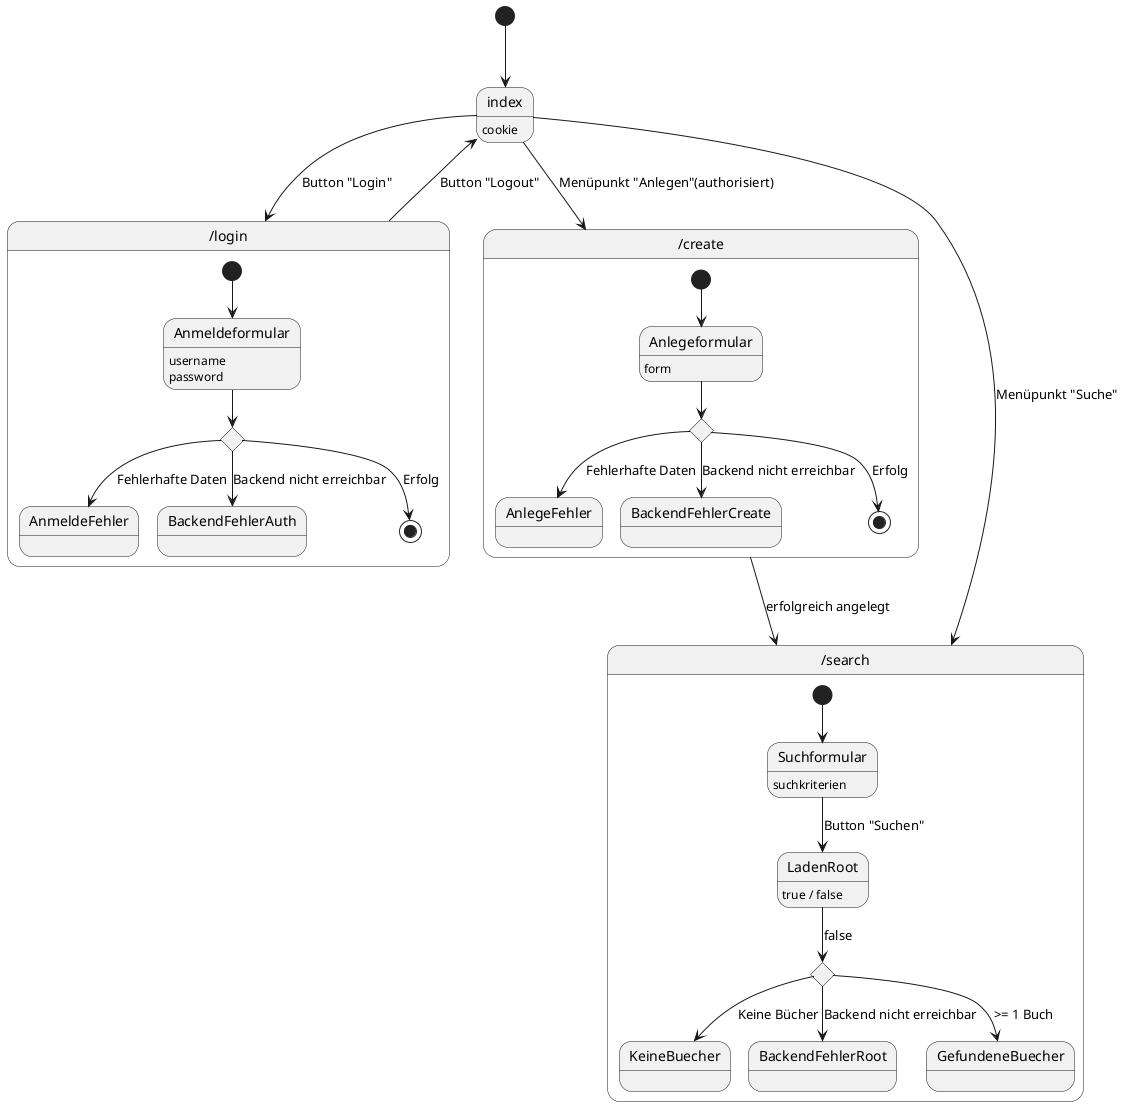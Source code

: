 @startuml Zustandsdiagramm

[*] --> index
index: cookie

state "/login" as auth {
    Anmeldeformular: username
    Anmeldeformular: password
    state Anmeldergebnis <<choice>>

    [*] --> Anmeldeformular
    Anmeldeformular --> Anmeldergebnis
    Anmeldergebnis --> AnmeldeFehler: Fehlerhafte Daten
    Anmeldergebnis --> BackendFehlerAuth: Backend nicht erreichbar
    Anmeldergebnis --> [*]: Erfolg
}

state "/create" as create {
    Anlegeformular: form
    state Anmeldeergebnis <<choice>>

    [*] --> Anlegeformular
    Anlegeformular --> Anmeldeergebnis
    Anmeldeergebnis --> AnlegeFehler: Fehlerhafte Daten
    Anmeldeergebnis --> BackendFehlerCreate: Backend nicht erreichbar
    Anmeldeergebnis --> [*]: Erfolg
}
state "/search" as search {

    state Suchergebnis <<choice>>

    [*] --> Suchformular
     Suchformular: suchkriterien
        LadenRoot: true / false
        state Suchergebnis <<choice>>


        Suchformular --> LadenRoot: Button "Suchen"
        LadenRoot --> Suchergebnis: false
        Suchergebnis --> KeineBuecher: Keine Bücher
        Suchergebnis --> BackendFehlerRoot: Backend nicht erreichbar
        Suchergebnis --> GefundeneBuecher: >= 1 Buch

}



index --> auth: Button "Login"
auth --> index : Button "Logout"
index --> create: Menüpunkt "Anlegen"(authorisiert)
index --> search: Menüpunkt "Suche"
create --> search: erfolgreich angelegt



@enduml
